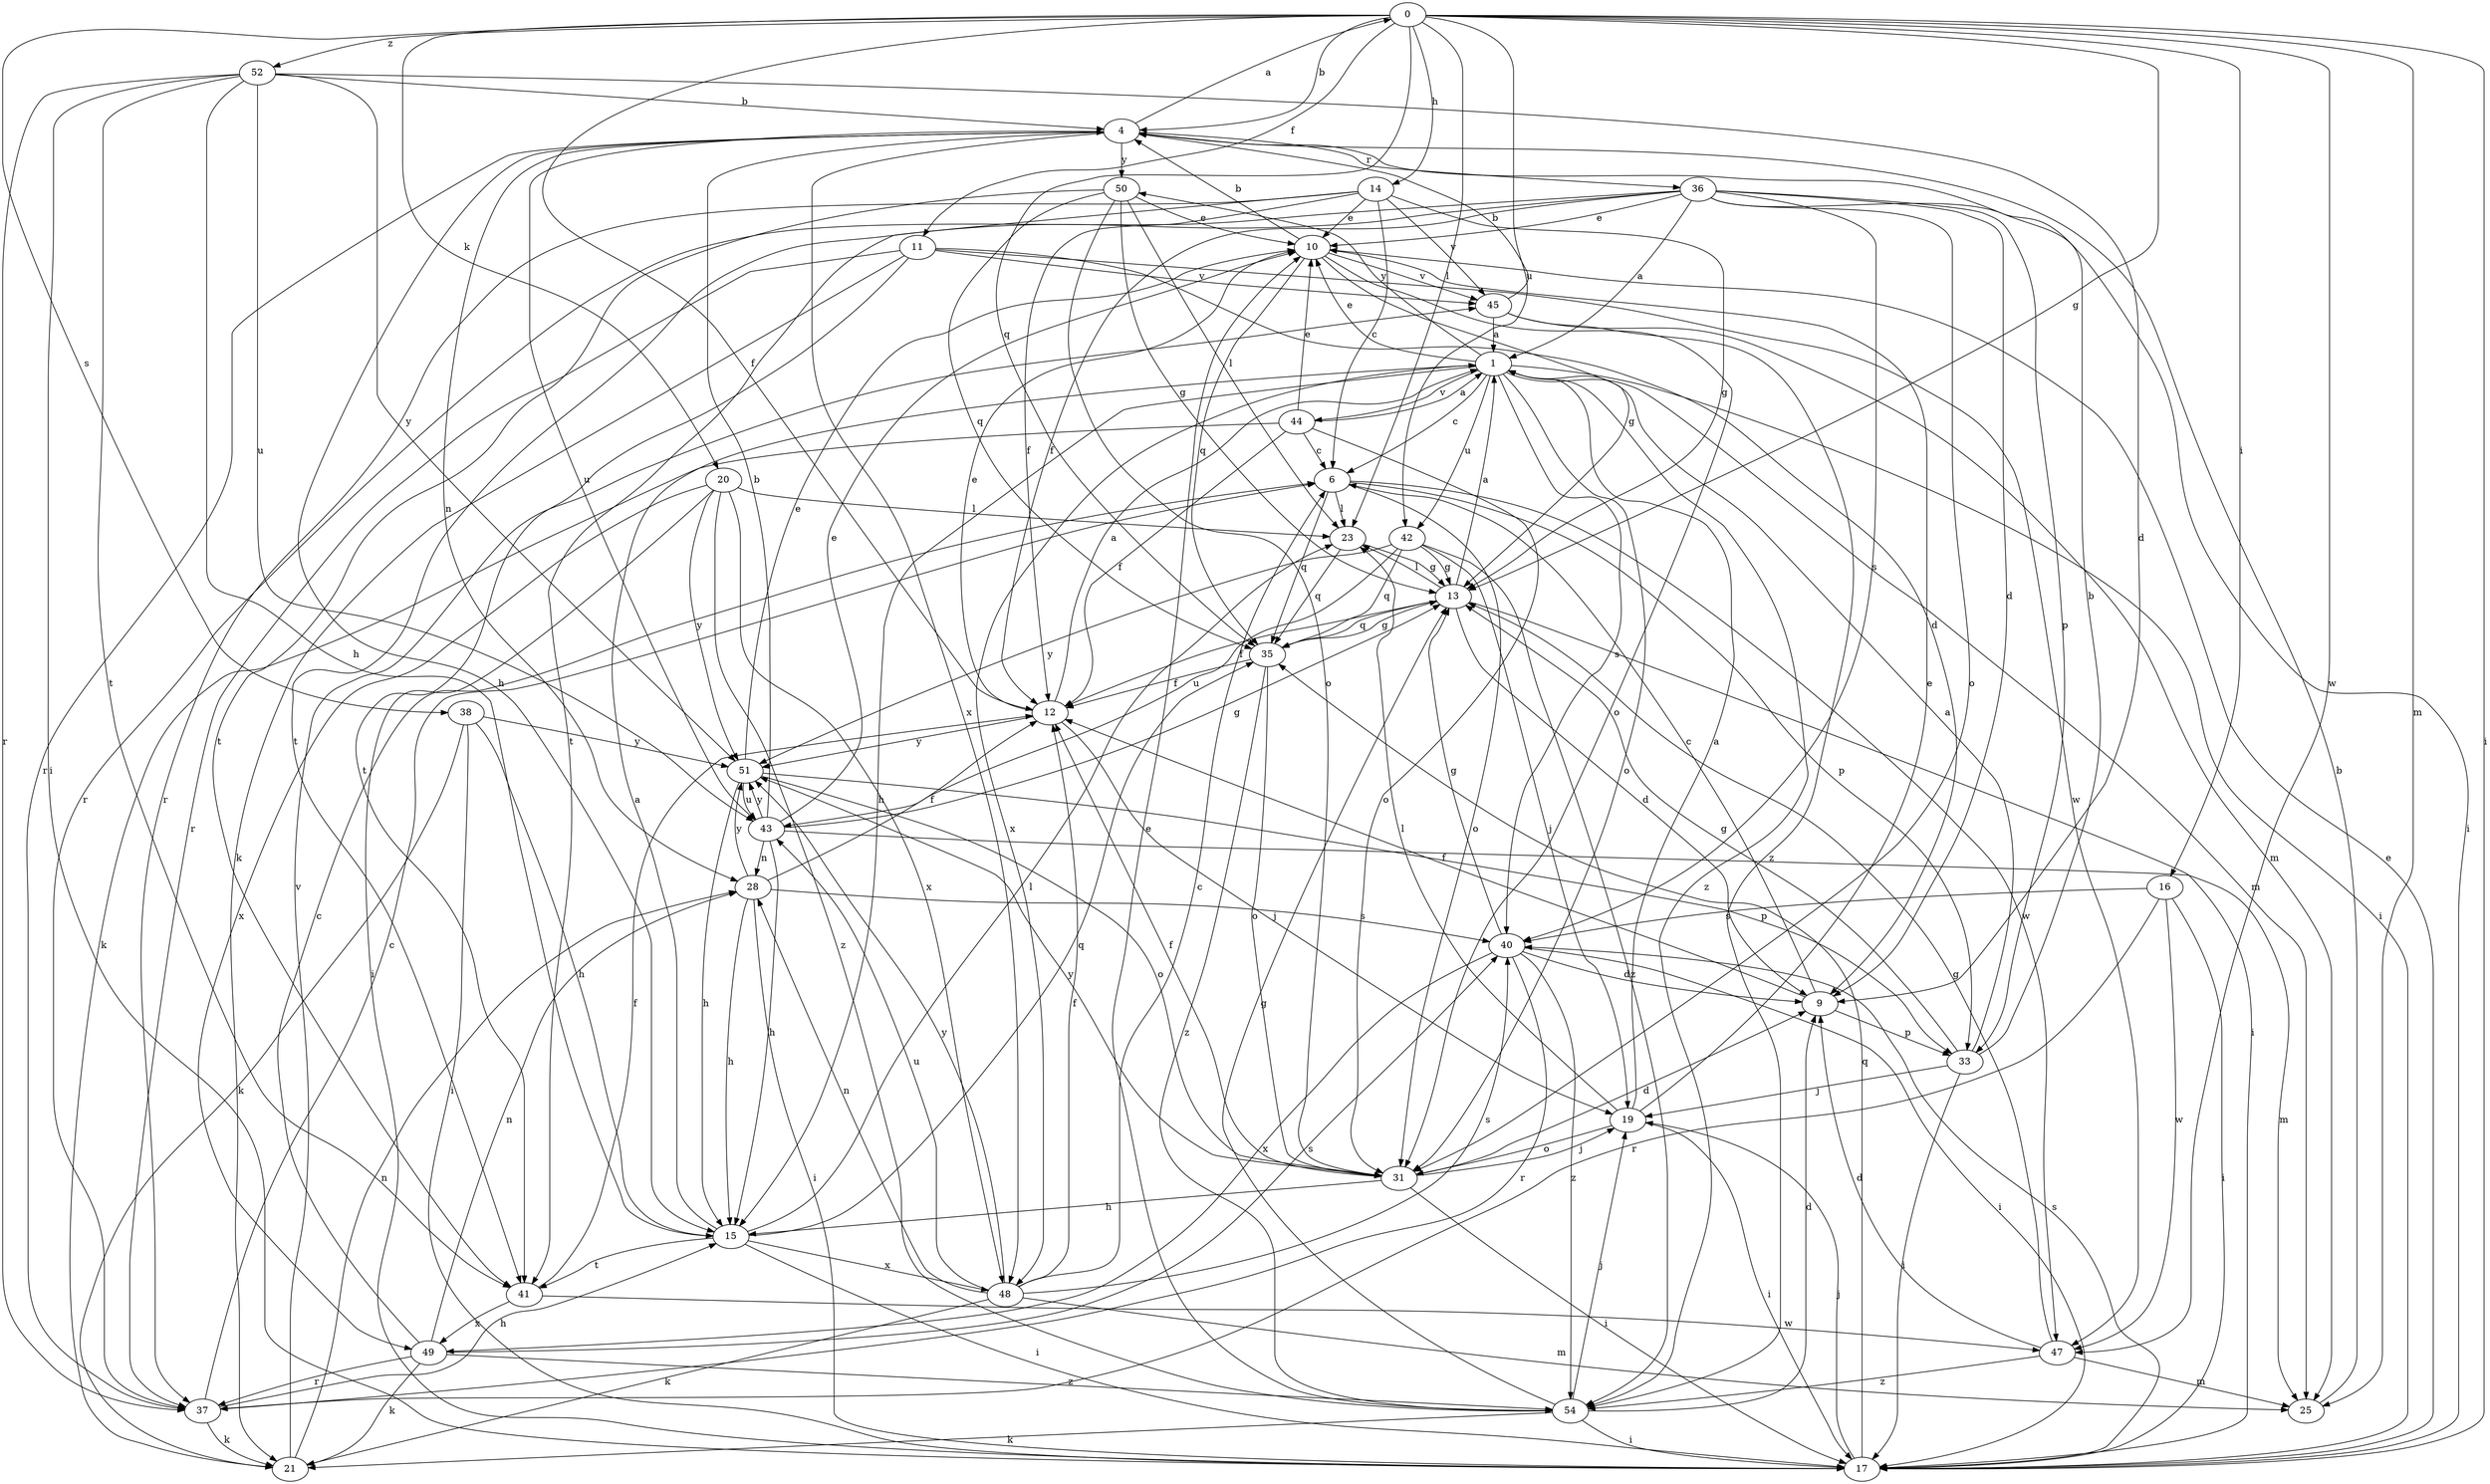 strict digraph  {
0;
1;
4;
6;
9;
10;
11;
12;
13;
14;
15;
16;
17;
19;
20;
21;
23;
25;
28;
31;
33;
35;
36;
37;
38;
40;
41;
42;
43;
44;
45;
47;
48;
49;
50;
51;
52;
54;
0 -> 4  [label=b];
0 -> 11  [label=f];
0 -> 12  [label=f];
0 -> 13  [label=g];
0 -> 14  [label=h];
0 -> 16  [label=i];
0 -> 17  [label=i];
0 -> 20  [label=k];
0 -> 23  [label=l];
0 -> 25  [label=m];
0 -> 35  [label=q];
0 -> 38  [label=s];
0 -> 42  [label=u];
0 -> 47  [label=w];
0 -> 52  [label=z];
1 -> 6  [label=c];
1 -> 10  [label=e];
1 -> 15  [label=h];
1 -> 17  [label=i];
1 -> 25  [label=m];
1 -> 31  [label=o];
1 -> 40  [label=s];
1 -> 42  [label=u];
1 -> 44  [label=v];
1 -> 48  [label=x];
1 -> 50  [label=y];
1 -> 54  [label=z];
4 -> 0  [label=a];
4 -> 15  [label=h];
4 -> 28  [label=n];
4 -> 36  [label=r];
4 -> 37  [label=r];
4 -> 43  [label=u];
4 -> 48  [label=x];
4 -> 50  [label=y];
6 -> 23  [label=l];
6 -> 31  [label=o];
6 -> 33  [label=p];
6 -> 35  [label=q];
6 -> 47  [label=w];
9 -> 6  [label=c];
9 -> 12  [label=f];
9 -> 33  [label=p];
10 -> 4  [label=b];
10 -> 13  [label=g];
10 -> 31  [label=o];
10 -> 35  [label=q];
10 -> 45  [label=v];
11 -> 9  [label=d];
11 -> 21  [label=k];
11 -> 37  [label=r];
11 -> 41  [label=t];
11 -> 45  [label=v];
11 -> 47  [label=w];
12 -> 1  [label=a];
12 -> 10  [label=e];
12 -> 19  [label=j];
12 -> 51  [label=y];
13 -> 1  [label=a];
13 -> 9  [label=d];
13 -> 12  [label=f];
13 -> 17  [label=i];
13 -> 23  [label=l];
13 -> 35  [label=q];
14 -> 6  [label=c];
14 -> 10  [label=e];
14 -> 12  [label=f];
14 -> 13  [label=g];
14 -> 37  [label=r];
14 -> 41  [label=t];
14 -> 45  [label=v];
15 -> 1  [label=a];
15 -> 17  [label=i];
15 -> 23  [label=l];
15 -> 35  [label=q];
15 -> 41  [label=t];
15 -> 48  [label=x];
16 -> 17  [label=i];
16 -> 37  [label=r];
16 -> 40  [label=s];
16 -> 47  [label=w];
17 -> 10  [label=e];
17 -> 19  [label=j];
17 -> 35  [label=q];
17 -> 40  [label=s];
19 -> 1  [label=a];
19 -> 10  [label=e];
19 -> 17  [label=i];
19 -> 23  [label=l];
19 -> 31  [label=o];
20 -> 17  [label=i];
20 -> 23  [label=l];
20 -> 48  [label=x];
20 -> 49  [label=x];
20 -> 51  [label=y];
20 -> 54  [label=z];
21 -> 28  [label=n];
21 -> 45  [label=v];
23 -> 13  [label=g];
23 -> 35  [label=q];
25 -> 4  [label=b];
28 -> 12  [label=f];
28 -> 15  [label=h];
28 -> 17  [label=i];
28 -> 40  [label=s];
28 -> 51  [label=y];
31 -> 9  [label=d];
31 -> 12  [label=f];
31 -> 15  [label=h];
31 -> 17  [label=i];
31 -> 19  [label=j];
31 -> 51  [label=y];
33 -> 1  [label=a];
33 -> 4  [label=b];
33 -> 13  [label=g];
33 -> 17  [label=i];
33 -> 19  [label=j];
35 -> 12  [label=f];
35 -> 13  [label=g];
35 -> 31  [label=o];
35 -> 54  [label=z];
36 -> 1  [label=a];
36 -> 9  [label=d];
36 -> 10  [label=e];
36 -> 12  [label=f];
36 -> 17  [label=i];
36 -> 31  [label=o];
36 -> 33  [label=p];
36 -> 37  [label=r];
36 -> 40  [label=s];
36 -> 41  [label=t];
37 -> 6  [label=c];
37 -> 15  [label=h];
37 -> 21  [label=k];
38 -> 15  [label=h];
38 -> 17  [label=i];
38 -> 21  [label=k];
38 -> 51  [label=y];
40 -> 9  [label=d];
40 -> 13  [label=g];
40 -> 17  [label=i];
40 -> 37  [label=r];
40 -> 49  [label=x];
40 -> 54  [label=z];
41 -> 12  [label=f];
41 -> 47  [label=w];
41 -> 49  [label=x];
42 -> 13  [label=g];
42 -> 19  [label=j];
42 -> 35  [label=q];
42 -> 43  [label=u];
42 -> 51  [label=y];
42 -> 54  [label=z];
43 -> 4  [label=b];
43 -> 10  [label=e];
43 -> 13  [label=g];
43 -> 15  [label=h];
43 -> 25  [label=m];
43 -> 28  [label=n];
43 -> 51  [label=y];
44 -> 1  [label=a];
44 -> 6  [label=c];
44 -> 10  [label=e];
44 -> 12  [label=f];
44 -> 21  [label=k];
44 -> 31  [label=o];
45 -> 1  [label=a];
45 -> 4  [label=b];
45 -> 25  [label=m];
45 -> 54  [label=z];
47 -> 9  [label=d];
47 -> 13  [label=g];
47 -> 25  [label=m];
47 -> 54  [label=z];
48 -> 6  [label=c];
48 -> 12  [label=f];
48 -> 21  [label=k];
48 -> 25  [label=m];
48 -> 28  [label=n];
48 -> 40  [label=s];
48 -> 43  [label=u];
48 -> 51  [label=y];
49 -> 6  [label=c];
49 -> 21  [label=k];
49 -> 28  [label=n];
49 -> 37  [label=r];
49 -> 40  [label=s];
49 -> 54  [label=z];
50 -> 10  [label=e];
50 -> 13  [label=g];
50 -> 23  [label=l];
50 -> 31  [label=o];
50 -> 35  [label=q];
50 -> 41  [label=t];
51 -> 10  [label=e];
51 -> 15  [label=h];
51 -> 31  [label=o];
51 -> 33  [label=p];
51 -> 43  [label=u];
52 -> 4  [label=b];
52 -> 9  [label=d];
52 -> 15  [label=h];
52 -> 17  [label=i];
52 -> 37  [label=r];
52 -> 41  [label=t];
52 -> 43  [label=u];
52 -> 51  [label=y];
54 -> 9  [label=d];
54 -> 10  [label=e];
54 -> 13  [label=g];
54 -> 17  [label=i];
54 -> 19  [label=j];
54 -> 21  [label=k];
}
